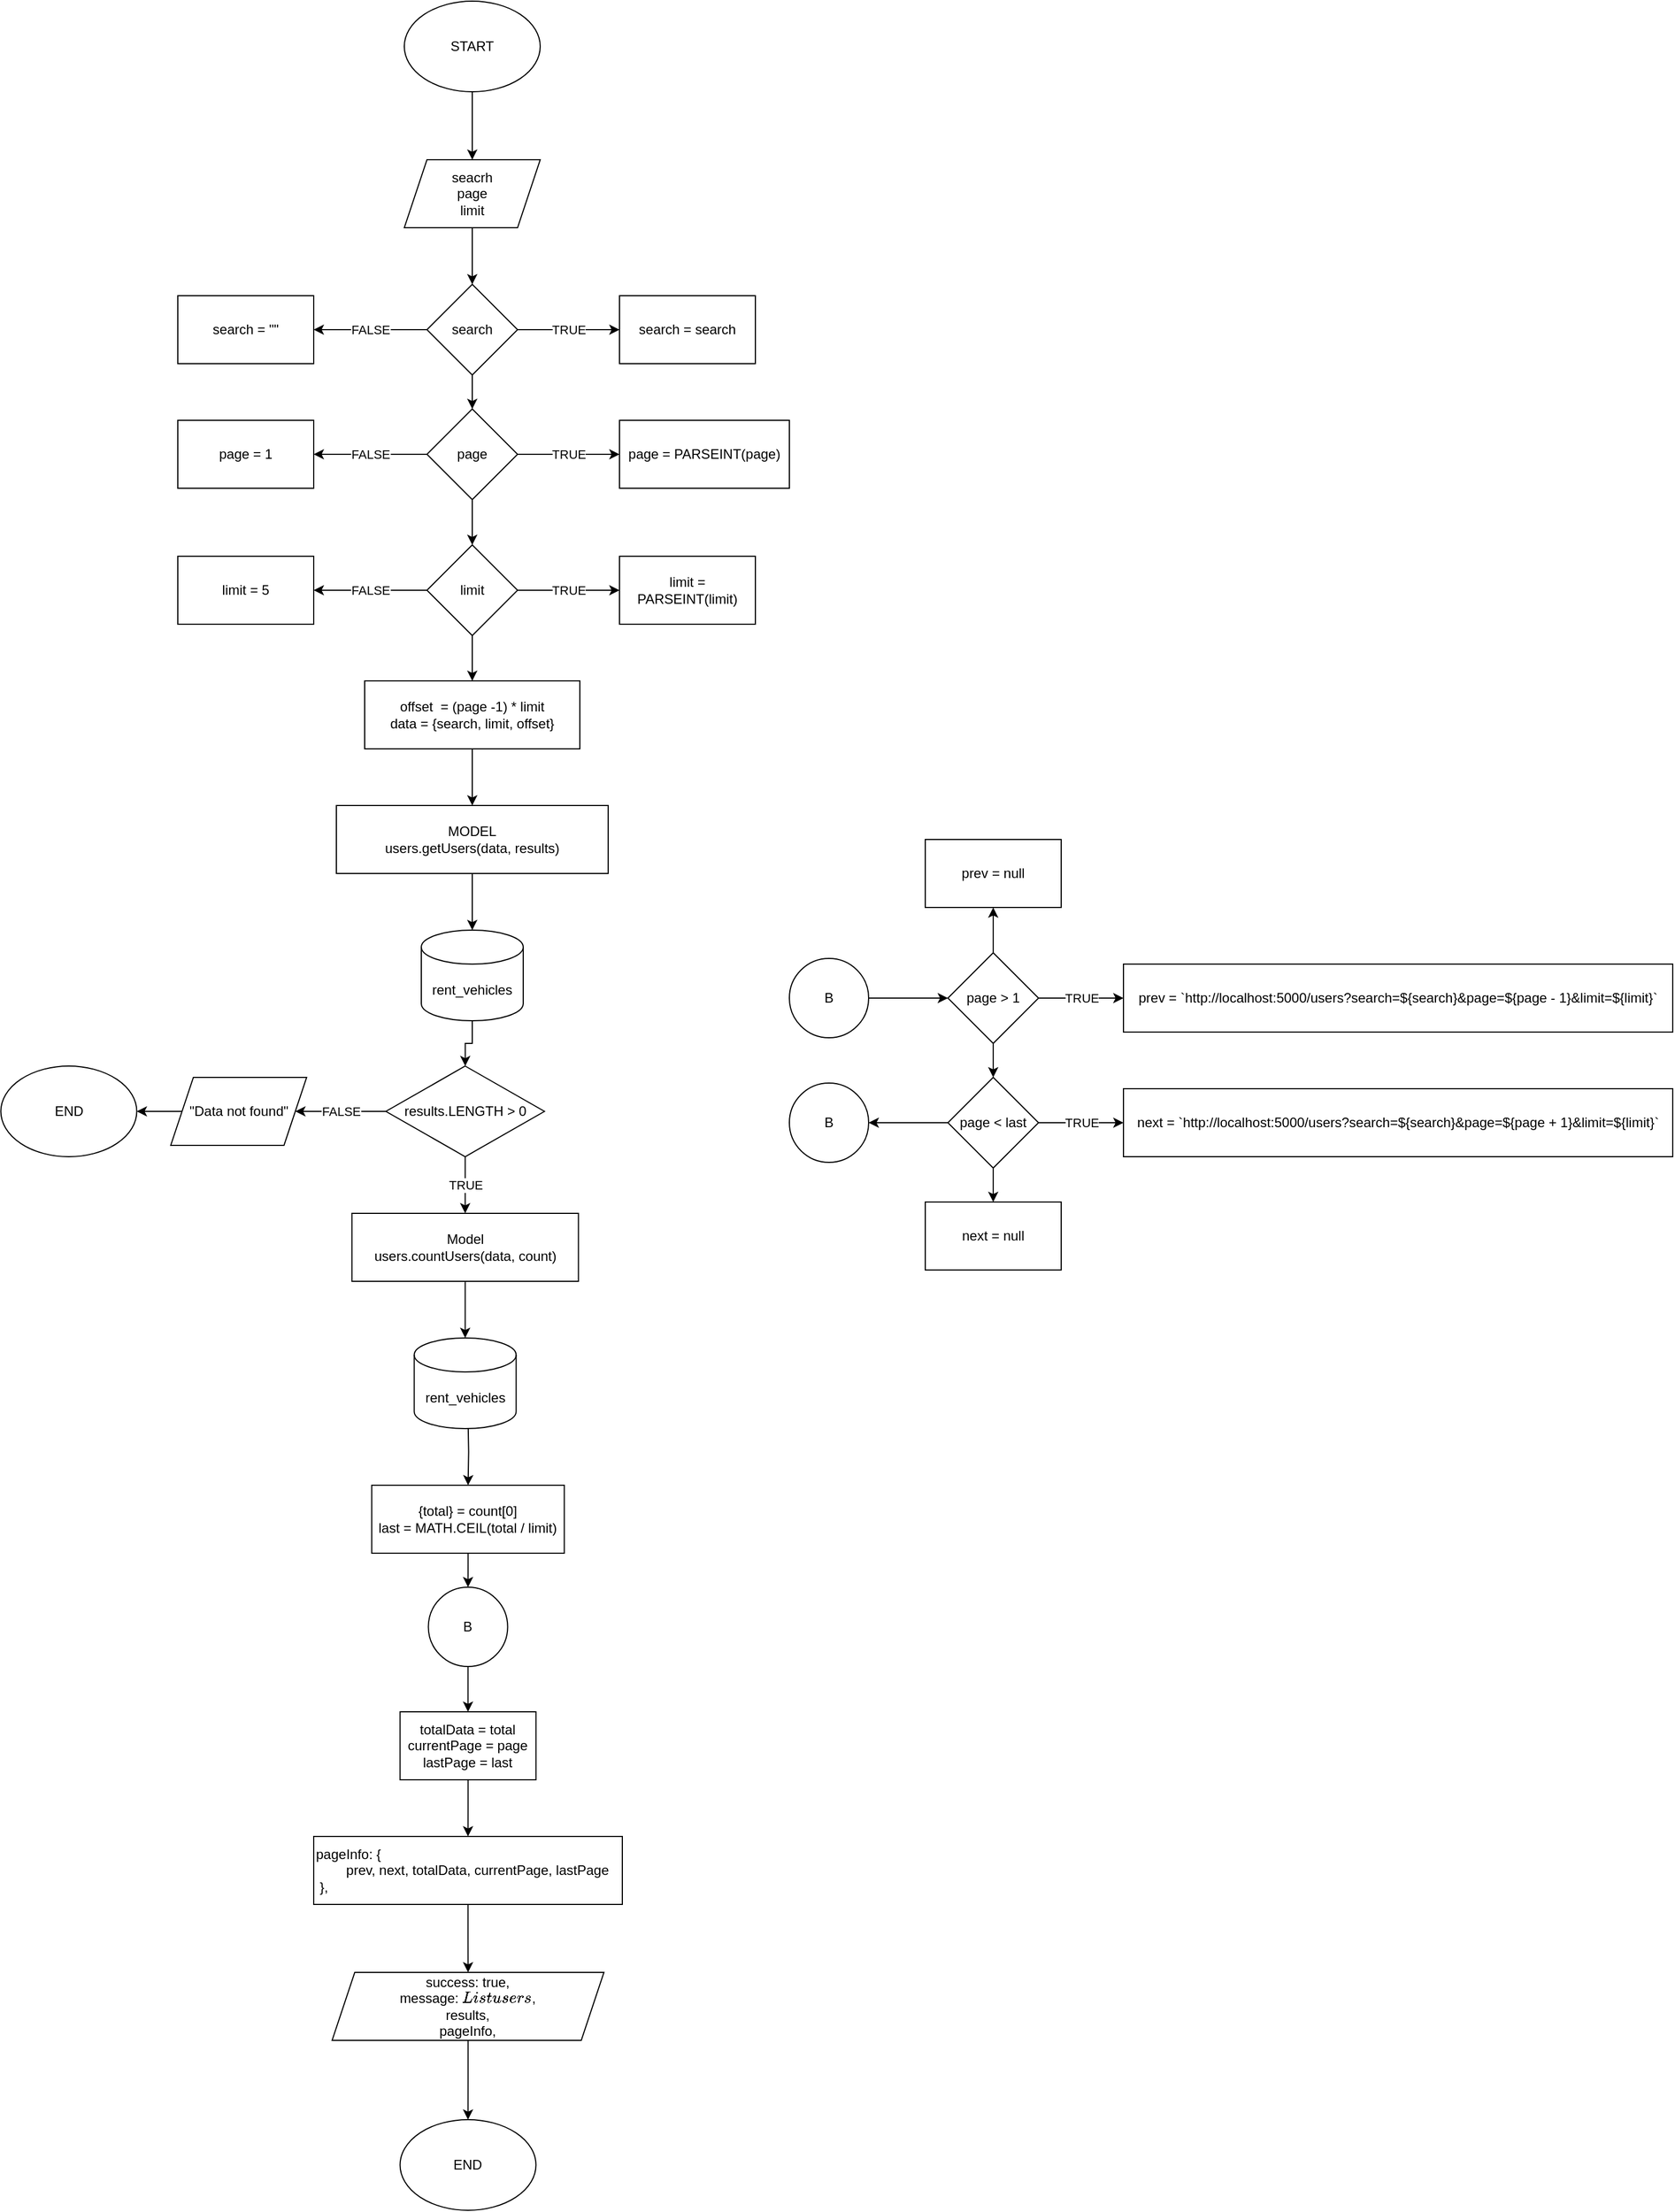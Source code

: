 <mxfile version="16.5.1" type="device" pages="4"><diagram id="afqWVB-xcVskrj_58sXz" name="list users"><mxGraphModel dx="978" dy="724" grid="1" gridSize="10" guides="1" tooltips="1" connect="1" arrows="1" fold="1" page="1" pageScale="1" pageWidth="850" pageHeight="1100" math="0" shadow="0"><root><mxCell id="0"/><mxCell id="1" parent="0"/><mxCell id="spSaJVauMF6KMAqK31Se-1" value="" style="edgeStyle=orthogonalEdgeStyle;rounded=0;orthogonalLoop=1;jettySize=auto;html=1;" parent="1" source="spSaJVauMF6KMAqK31Se-2" target="spSaJVauMF6KMAqK31Se-4" edge="1"><mxGeometry relative="1" as="geometry"/></mxCell><mxCell id="spSaJVauMF6KMAqK31Se-2" value="START" style="ellipse;whiteSpace=wrap;html=1;" parent="1" vertex="1"><mxGeometry x="485" y="80" width="120" height="80" as="geometry"/></mxCell><mxCell id="spSaJVauMF6KMAqK31Se-3" value="" style="edgeStyle=orthogonalEdgeStyle;rounded=0;orthogonalLoop=1;jettySize=auto;html=1;" parent="1" source="spSaJVauMF6KMAqK31Se-4" target="spSaJVauMF6KMAqK31Se-8" edge="1"><mxGeometry relative="1" as="geometry"/></mxCell><mxCell id="spSaJVauMF6KMAqK31Se-4" value="seacrh&lt;br&gt;page&lt;br&gt;limit" style="shape=parallelogram;perimeter=parallelogramPerimeter;whiteSpace=wrap;html=1;fixedSize=1;" parent="1" vertex="1"><mxGeometry x="485" y="220" width="120" height="60" as="geometry"/></mxCell><mxCell id="spSaJVauMF6KMAqK31Se-5" value="TRUE" style="edgeStyle=orthogonalEdgeStyle;rounded=0;orthogonalLoop=1;jettySize=auto;html=1;" parent="1" source="spSaJVauMF6KMAqK31Se-8" target="spSaJVauMF6KMAqK31Se-9" edge="1"><mxGeometry relative="1" as="geometry"/></mxCell><mxCell id="spSaJVauMF6KMAqK31Se-6" value="FALSE" style="edgeStyle=orthogonalEdgeStyle;rounded=0;orthogonalLoop=1;jettySize=auto;html=1;" parent="1" source="spSaJVauMF6KMAqK31Se-8" target="spSaJVauMF6KMAqK31Se-10" edge="1"><mxGeometry relative="1" as="geometry"/></mxCell><mxCell id="spSaJVauMF6KMAqK31Se-7" value="" style="edgeStyle=orthogonalEdgeStyle;rounded=0;orthogonalLoop=1;jettySize=auto;html=1;" parent="1" source="spSaJVauMF6KMAqK31Se-8" target="spSaJVauMF6KMAqK31Se-14" edge="1"><mxGeometry relative="1" as="geometry"/></mxCell><mxCell id="spSaJVauMF6KMAqK31Se-8" value="search" style="rhombus;whiteSpace=wrap;html=1;" parent="1" vertex="1"><mxGeometry x="505" y="330" width="80" height="80" as="geometry"/></mxCell><mxCell id="spSaJVauMF6KMAqK31Se-9" value="search = search" style="rounded=0;whiteSpace=wrap;html=1;" parent="1" vertex="1"><mxGeometry x="675" y="340" width="120" height="60" as="geometry"/></mxCell><mxCell id="spSaJVauMF6KMAqK31Se-10" value="search = &quot;&quot;" style="rounded=0;whiteSpace=wrap;html=1;" parent="1" vertex="1"><mxGeometry x="285" y="340" width="120" height="60" as="geometry"/></mxCell><mxCell id="spSaJVauMF6KMAqK31Se-11" value="TRUE" style="edgeStyle=orthogonalEdgeStyle;rounded=0;orthogonalLoop=1;jettySize=auto;html=1;" parent="1" source="spSaJVauMF6KMAqK31Se-14" target="spSaJVauMF6KMAqK31Se-15" edge="1"><mxGeometry relative="1" as="geometry"/></mxCell><mxCell id="spSaJVauMF6KMAqK31Se-12" value="FALSE" style="edgeStyle=orthogonalEdgeStyle;rounded=0;orthogonalLoop=1;jettySize=auto;html=1;" parent="1" source="spSaJVauMF6KMAqK31Se-14" target="spSaJVauMF6KMAqK31Se-16" edge="1"><mxGeometry relative="1" as="geometry"/></mxCell><mxCell id="spSaJVauMF6KMAqK31Se-13" value="" style="edgeStyle=orthogonalEdgeStyle;rounded=0;orthogonalLoop=1;jettySize=auto;html=1;" parent="1" source="spSaJVauMF6KMAqK31Se-14" target="spSaJVauMF6KMAqK31Se-20" edge="1"><mxGeometry relative="1" as="geometry"/></mxCell><mxCell id="spSaJVauMF6KMAqK31Se-14" value="page" style="rhombus;whiteSpace=wrap;html=1;" parent="1" vertex="1"><mxGeometry x="505" y="440" width="80" height="80" as="geometry"/></mxCell><mxCell id="spSaJVauMF6KMAqK31Se-15" value="page = PARSEINT(page)" style="rounded=0;whiteSpace=wrap;html=1;" parent="1" vertex="1"><mxGeometry x="675" y="450" width="150" height="60" as="geometry"/></mxCell><mxCell id="spSaJVauMF6KMAqK31Se-16" value="page = 1" style="rounded=0;whiteSpace=wrap;html=1;" parent="1" vertex="1"><mxGeometry x="285" y="450" width="120" height="60" as="geometry"/></mxCell><mxCell id="spSaJVauMF6KMAqK31Se-17" value="TRUE" style="edgeStyle=orthogonalEdgeStyle;rounded=0;orthogonalLoop=1;jettySize=auto;html=1;" parent="1" source="spSaJVauMF6KMAqK31Se-20" target="spSaJVauMF6KMAqK31Se-21" edge="1"><mxGeometry relative="1" as="geometry"/></mxCell><mxCell id="spSaJVauMF6KMAqK31Se-18" value="FALSE" style="edgeStyle=orthogonalEdgeStyle;rounded=0;orthogonalLoop=1;jettySize=auto;html=1;" parent="1" source="spSaJVauMF6KMAqK31Se-20" target="spSaJVauMF6KMAqK31Se-22" edge="1"><mxGeometry relative="1" as="geometry"/></mxCell><mxCell id="spSaJVauMF6KMAqK31Se-19" value="" style="edgeStyle=orthogonalEdgeStyle;rounded=0;orthogonalLoop=1;jettySize=auto;html=1;" parent="1" source="spSaJVauMF6KMAqK31Se-20" target="spSaJVauMF6KMAqK31Se-24" edge="1"><mxGeometry relative="1" as="geometry"/></mxCell><mxCell id="spSaJVauMF6KMAqK31Se-20" value="limit" style="rhombus;whiteSpace=wrap;html=1;" parent="1" vertex="1"><mxGeometry x="505" y="560" width="80" height="80" as="geometry"/></mxCell><mxCell id="spSaJVauMF6KMAqK31Se-21" value="limit = PARSEINT(limit)" style="rounded=0;whiteSpace=wrap;html=1;" parent="1" vertex="1"><mxGeometry x="675" y="570" width="120" height="60" as="geometry"/></mxCell><mxCell id="spSaJVauMF6KMAqK31Se-22" value="limit = 5" style="rounded=0;whiteSpace=wrap;html=1;" parent="1" vertex="1"><mxGeometry x="285" y="570" width="120" height="60" as="geometry"/></mxCell><mxCell id="spSaJVauMF6KMAqK31Se-23" value="" style="edgeStyle=orthogonalEdgeStyle;rounded=0;orthogonalLoop=1;jettySize=auto;html=1;" parent="1" source="spSaJVauMF6KMAqK31Se-24" target="spSaJVauMF6KMAqK31Se-27" edge="1"><mxGeometry relative="1" as="geometry"/></mxCell><mxCell id="spSaJVauMF6KMAqK31Se-24" value="offset&amp;nbsp; = (page -1) * limit&lt;br&gt;data = {search, limit, offset}" style="rounded=0;whiteSpace=wrap;html=1;" parent="1" vertex="1"><mxGeometry x="450" y="680" width="190" height="60" as="geometry"/></mxCell><mxCell id="spSaJVauMF6KMAqK31Se-25" value="" style="edgeStyle=orthogonalEdgeStyle;rounded=0;orthogonalLoop=1;jettySize=auto;html=1;fontSize=12;" parent="1" source="spSaJVauMF6KMAqK31Se-27" target="spSaJVauMF6KMAqK31Se-28" edge="1"><mxGeometry relative="1" as="geometry"/></mxCell><mxCell id="spSaJVauMF6KMAqK31Se-27" value="MODEL&lt;br&gt;users.getUsers(data, results)" style="rounded=0;whiteSpace=wrap;html=1;" parent="1" vertex="1"><mxGeometry x="425" y="790" width="240" height="60" as="geometry"/></mxCell><mxCell id="K6ASJ8CohWkSb9qVSskD-1" value="" style="edgeStyle=orthogonalEdgeStyle;rounded=0;orthogonalLoop=1;jettySize=auto;html=1;" edge="1" parent="1" source="spSaJVauMF6KMAqK31Se-28" target="spSaJVauMF6KMAqK31Se-31"><mxGeometry relative="1" as="geometry"/></mxCell><mxCell id="spSaJVauMF6KMAqK31Se-28" value="rent_vehicles" style="shape=cylinder3;whiteSpace=wrap;html=1;boundedLbl=1;backgroundOutline=1;size=15;" parent="1" vertex="1"><mxGeometry x="500" y="900" width="90" height="80" as="geometry"/></mxCell><mxCell id="spSaJVauMF6KMAqK31Se-29" value="FALSE" style="edgeStyle=orthogonalEdgeStyle;rounded=0;orthogonalLoop=1;jettySize=auto;html=1;" parent="1" source="spSaJVauMF6KMAqK31Se-31" target="spSaJVauMF6KMAqK31Se-33" edge="1"><mxGeometry relative="1" as="geometry"/></mxCell><mxCell id="spSaJVauMF6KMAqK31Se-30" value="TRUE" style="edgeStyle=orthogonalEdgeStyle;rounded=0;orthogonalLoop=1;jettySize=auto;html=1;" parent="1" source="spSaJVauMF6KMAqK31Se-31" target="spSaJVauMF6KMAqK31Se-36" edge="1"><mxGeometry relative="1" as="geometry"/></mxCell><mxCell id="spSaJVauMF6KMAqK31Se-31" value="results.LENGTH &amp;gt; 0" style="rhombus;whiteSpace=wrap;html=1;" parent="1" vertex="1"><mxGeometry x="468.75" y="1020" width="140" height="80" as="geometry"/></mxCell><mxCell id="spSaJVauMF6KMAqK31Se-32" value="" style="edgeStyle=orthogonalEdgeStyle;rounded=0;orthogonalLoop=1;jettySize=auto;html=1;" parent="1" source="spSaJVauMF6KMAqK31Se-33" target="spSaJVauMF6KMAqK31Se-58" edge="1"><mxGeometry relative="1" as="geometry"/></mxCell><mxCell id="spSaJVauMF6KMAqK31Se-33" value="&quot;Data not found&quot;" style="shape=parallelogram;perimeter=parallelogramPerimeter;whiteSpace=wrap;html=1;fixedSize=1;" parent="1" vertex="1"><mxGeometry x="278.75" y="1030" width="120" height="60" as="geometry"/></mxCell><mxCell id="spSaJVauMF6KMAqK31Se-34" value="" style="edgeStyle=orthogonalEdgeStyle;rounded=0;orthogonalLoop=1;jettySize=auto;html=1;fontSize=12;" parent="1" source="spSaJVauMF6KMAqK31Se-36" target="spSaJVauMF6KMAqK31Se-63" edge="1"><mxGeometry relative="1" as="geometry"/></mxCell><mxCell id="spSaJVauMF6KMAqK31Se-35" value="" style="edgeStyle=orthogonalEdgeStyle;rounded=0;orthogonalLoop=1;jettySize=auto;html=1;fontSize=12;" parent="1" target="spSaJVauMF6KMAqK31Se-38" edge="1"><mxGeometry relative="1" as="geometry"><mxPoint x="541.25" y="1330" as="sourcePoint"/></mxGeometry></mxCell><mxCell id="spSaJVauMF6KMAqK31Se-36" value="Model&lt;br&gt;users.countUsers(data, count)" style="rounded=0;whiteSpace=wrap;html=1;" parent="1" vertex="1"><mxGeometry x="438.75" y="1150" width="200" height="60" as="geometry"/></mxCell><mxCell id="spSaJVauMF6KMAqK31Se-37" value="" style="edgeStyle=orthogonalEdgeStyle;rounded=0;orthogonalLoop=1;jettySize=auto;html=1;" parent="1" source="spSaJVauMF6KMAqK31Se-38" target="spSaJVauMF6KMAqK31Se-61" edge="1"><mxGeometry relative="1" as="geometry"/></mxCell><mxCell id="spSaJVauMF6KMAqK31Se-38" value="{total} = count[0]&lt;br&gt;last = MATH.CEIL(total / limit)" style="rounded=0;whiteSpace=wrap;html=1;" parent="1" vertex="1"><mxGeometry x="456.25" y="1390" width="170" height="60" as="geometry"/></mxCell><mxCell id="spSaJVauMF6KMAqK31Se-39" value="" style="edgeStyle=orthogonalEdgeStyle;rounded=0;orthogonalLoop=1;jettySize=auto;html=1;" parent="1" source="spSaJVauMF6KMAqK31Se-40" target="spSaJVauMF6KMAqK31Se-42" edge="1"><mxGeometry relative="1" as="geometry"/></mxCell><mxCell id="spSaJVauMF6KMAqK31Se-40" value="&lt;div&gt;pageInfo:&amp;nbsp;&lt;span&gt;{&lt;/span&gt;&lt;/div&gt;&lt;div&gt;&lt;span&gt;&lt;span style=&quot;white-space: pre&quot;&gt;&#9;&lt;/span&gt;prev,&lt;/span&gt;&lt;span&gt;&amp;nbsp;next,&lt;/span&gt;&lt;span&gt;&amp;nbsp;totalData,&lt;/span&gt;&lt;span&gt;&amp;nbsp;currentPage,&lt;/span&gt;&lt;span&gt;&amp;nbsp;lastPage&lt;/span&gt;&lt;/div&gt;&lt;div&gt;&amp;nbsp;},&lt;/div&gt;" style="rounded=0;whiteSpace=wrap;html=1;align=left;" parent="1" vertex="1"><mxGeometry x="405" y="1700" width="272.5" height="60" as="geometry"/></mxCell><mxCell id="spSaJVauMF6KMAqK31Se-41" value="" style="edgeStyle=orthogonalEdgeStyle;rounded=0;orthogonalLoop=1;jettySize=auto;html=1;" parent="1" source="spSaJVauMF6KMAqK31Se-42" edge="1"><mxGeometry relative="1" as="geometry"><mxPoint x="541.25" y="1950.0" as="targetPoint"/></mxGeometry></mxCell><mxCell id="spSaJVauMF6KMAqK31Se-42" value="&lt;div&gt;success: true,&lt;/div&gt;&lt;div&gt;message: `List users`,&lt;/div&gt;&lt;div&gt;&lt;span&gt;results,&lt;/span&gt;&lt;/div&gt;&lt;div&gt;&lt;span&gt;pageInfo,&lt;/span&gt;&lt;/div&gt;" style="shape=parallelogram;perimeter=parallelogramPerimeter;whiteSpace=wrap;html=1;fixedSize=1;align=center;" parent="1" vertex="1"><mxGeometry x="421.25" y="1820" width="240" height="60" as="geometry"/></mxCell><mxCell id="spSaJVauMF6KMAqK31Se-43" value="" style="edgeStyle=orthogonalEdgeStyle;rounded=0;orthogonalLoop=1;jettySize=auto;html=1;" parent="1" source="spSaJVauMF6KMAqK31Se-44" target="spSaJVauMF6KMAqK31Se-48" edge="1"><mxGeometry relative="1" as="geometry"/></mxCell><mxCell id="spSaJVauMF6KMAqK31Se-44" value="B" style="ellipse;whiteSpace=wrap;html=1;aspect=fixed;" parent="1" vertex="1"><mxGeometry x="825" y="925" width="70" height="70" as="geometry"/></mxCell><mxCell id="spSaJVauMF6KMAqK31Se-45" value="TRUE" style="edgeStyle=orthogonalEdgeStyle;rounded=0;orthogonalLoop=1;jettySize=auto;html=1;" parent="1" source="spSaJVauMF6KMAqK31Se-48" target="spSaJVauMF6KMAqK31Se-49" edge="1"><mxGeometry relative="1" as="geometry"/></mxCell><mxCell id="spSaJVauMF6KMAqK31Se-46" value="" style="edgeStyle=orthogonalEdgeStyle;rounded=0;orthogonalLoop=1;jettySize=auto;html=1;" parent="1" source="spSaJVauMF6KMAqK31Se-48" target="spSaJVauMF6KMAqK31Se-51" edge="1"><mxGeometry relative="1" as="geometry"/></mxCell><mxCell id="spSaJVauMF6KMAqK31Se-47" value="" style="edgeStyle=orthogonalEdgeStyle;rounded=0;orthogonalLoop=1;jettySize=auto;html=1;" parent="1" source="spSaJVauMF6KMAqK31Se-48" target="spSaJVauMF6KMAqK31Se-54" edge="1"><mxGeometry relative="1" as="geometry"/></mxCell><mxCell id="spSaJVauMF6KMAqK31Se-48" value="page &amp;gt; 1" style="rhombus;whiteSpace=wrap;html=1;" parent="1" vertex="1"><mxGeometry x="965" y="920" width="80" height="80" as="geometry"/></mxCell><mxCell id="spSaJVauMF6KMAqK31Se-49" value="&lt;span&gt;prev = `http://localhost:5000/users?&lt;/span&gt;&lt;span&gt;search=${search}&amp;amp;page=${page - 1}&amp;amp;limit=${limit}`&lt;/span&gt;" style="rounded=0;whiteSpace=wrap;html=1;align=center;" parent="1" vertex="1"><mxGeometry x="1120" y="930" width="485" height="60" as="geometry"/></mxCell><mxCell id="spSaJVauMF6KMAqK31Se-50" value="&lt;span style=&quot;text-align: left&quot;&gt;next = `http://localhost:5000/users?&lt;/span&gt;&lt;span style=&quot;text-align: left&quot;&gt;search=${search}&amp;amp;page=${page + 1}&amp;amp;limit=${limit}`&lt;/span&gt;" style="rounded=0;whiteSpace=wrap;html=1;" parent="1" vertex="1"><mxGeometry x="1120" y="1040" width="485" height="60" as="geometry"/></mxCell><mxCell id="spSaJVauMF6KMAqK31Se-51" value="prev = null" style="rounded=0;whiteSpace=wrap;html=1;" parent="1" vertex="1"><mxGeometry x="945" y="820" width="120" height="60" as="geometry"/></mxCell><mxCell id="spSaJVauMF6KMAqK31Se-52" value="TRUE" style="edgeStyle=orthogonalEdgeStyle;rounded=0;orthogonalLoop=1;jettySize=auto;html=1;" parent="1" source="spSaJVauMF6KMAqK31Se-54" target="spSaJVauMF6KMAqK31Se-50" edge="1"><mxGeometry relative="1" as="geometry"/></mxCell><mxCell id="spSaJVauMF6KMAqK31Se-53" value="" style="edgeStyle=orthogonalEdgeStyle;rounded=0;orthogonalLoop=1;jettySize=auto;html=1;" parent="1" source="spSaJVauMF6KMAqK31Se-54" target="spSaJVauMF6KMAqK31Se-55" edge="1"><mxGeometry relative="1" as="geometry"/></mxCell><mxCell id="spSaJVauMF6KMAqK31Se-65" value="" style="edgeStyle=orthogonalEdgeStyle;rounded=0;orthogonalLoop=1;jettySize=auto;html=1;" parent="1" source="spSaJVauMF6KMAqK31Se-54" target="spSaJVauMF6KMAqK31Se-64" edge="1"><mxGeometry relative="1" as="geometry"/></mxCell><mxCell id="spSaJVauMF6KMAqK31Se-54" value="page &amp;lt; last" style="rhombus;whiteSpace=wrap;html=1;" parent="1" vertex="1"><mxGeometry x="965" y="1030" width="80" height="80" as="geometry"/></mxCell><mxCell id="spSaJVauMF6KMAqK31Se-55" value="next = null" style="rounded=0;whiteSpace=wrap;html=1;" parent="1" vertex="1"><mxGeometry x="945" y="1140" width="120" height="60" as="geometry"/></mxCell><mxCell id="spSaJVauMF6KMAqK31Se-56" value="" style="edgeStyle=orthogonalEdgeStyle;rounded=0;orthogonalLoop=1;jettySize=auto;html=1;" parent="1" source="spSaJVauMF6KMAqK31Se-57" target="spSaJVauMF6KMAqK31Se-40" edge="1"><mxGeometry relative="1" as="geometry"/></mxCell><mxCell id="spSaJVauMF6KMAqK31Se-57" value="totalData = total&lt;br&gt;currentPage = page&lt;br&gt;lastPage = last" style="rounded=0;whiteSpace=wrap;html=1;" parent="1" vertex="1"><mxGeometry x="481.25" y="1590" width="120" height="60" as="geometry"/></mxCell><mxCell id="spSaJVauMF6KMAqK31Se-58" value="END" style="ellipse;whiteSpace=wrap;html=1;" parent="1" vertex="1"><mxGeometry x="128.75" y="1020" width="120" height="80" as="geometry"/></mxCell><mxCell id="spSaJVauMF6KMAqK31Se-59" value="END" style="ellipse;whiteSpace=wrap;html=1;" parent="1" vertex="1"><mxGeometry x="481.25" y="1950" width="120" height="80" as="geometry"/></mxCell><mxCell id="spSaJVauMF6KMAqK31Se-60" value="" style="edgeStyle=orthogonalEdgeStyle;rounded=0;orthogonalLoop=1;jettySize=auto;html=1;" parent="1" source="spSaJVauMF6KMAqK31Se-61" target="spSaJVauMF6KMAqK31Se-57" edge="1"><mxGeometry relative="1" as="geometry"/></mxCell><mxCell id="spSaJVauMF6KMAqK31Se-61" value="B" style="ellipse;whiteSpace=wrap;html=1;aspect=fixed;" parent="1" vertex="1"><mxGeometry x="506.25" y="1480" width="70" height="70" as="geometry"/></mxCell><mxCell id="spSaJVauMF6KMAqK31Se-63" value="rent_vehicles" style="shape=cylinder3;whiteSpace=wrap;html=1;boundedLbl=1;backgroundOutline=1;size=15;" parent="1" vertex="1"><mxGeometry x="493.75" y="1260" width="90" height="80" as="geometry"/></mxCell><mxCell id="spSaJVauMF6KMAqK31Se-64" value="B" style="ellipse;whiteSpace=wrap;html=1;aspect=fixed;" parent="1" vertex="1"><mxGeometry x="825" y="1035" width="70" height="70" as="geometry"/></mxCell></root></mxGraphModel></diagram><diagram id="pNKb1E-TvmM4COWHS-AG" name="add user"><mxGraphModel dx="1117" dy="827" grid="1" gridSize="10" guides="1" tooltips="1" connect="1" arrows="1" fold="1" page="1" pageScale="1" pageWidth="850" pageHeight="1100" math="0" shadow="0"><root><mxCell id="DnsAClwii4LwlOjegS3q-0"/><mxCell id="DnsAClwii4LwlOjegS3q-1" parent="DnsAClwii4LwlOjegS3q-0"/><mxCell id="DnsAClwii4LwlOjegS3q-4" value="" style="edgeStyle=orthogonalEdgeStyle;rounded=0;orthogonalLoop=1;jettySize=auto;html=1;" parent="DnsAClwii4LwlOjegS3q-1" source="DnsAClwii4LwlOjegS3q-2" target="DnsAClwii4LwlOjegS3q-3" edge="1"><mxGeometry relative="1" as="geometry"/></mxCell><mxCell id="DnsAClwii4LwlOjegS3q-2" value="START" style="ellipse;whiteSpace=wrap;html=1;" parent="DnsAClwii4LwlOjegS3q-1" vertex="1"><mxGeometry x="520" y="70" width="120" height="80" as="geometry"/></mxCell><mxCell id="DnsAClwii4LwlOjegS3q-7" value="" style="edgeStyle=orthogonalEdgeStyle;rounded=0;orthogonalLoop=1;jettySize=auto;html=1;" parent="DnsAClwii4LwlOjegS3q-1" source="DnsAClwii4LwlOjegS3q-3" target="DnsAClwii4LwlOjegS3q-5" edge="1"><mxGeometry relative="1" as="geometry"/></mxCell><mxCell id="DnsAClwii4LwlOjegS3q-3" value="name&lt;br&gt;display_name&lt;br&gt;gender" style="shape=parallelogram;perimeter=parallelogramPerimeter;whiteSpace=wrap;html=1;fixedSize=1;" parent="DnsAClwii4LwlOjegS3q-1" vertex="1"><mxGeometry x="520" y="200" width="120" height="60" as="geometry"/></mxCell><mxCell id="DnsAClwii4LwlOjegS3q-8" value="" style="edgeStyle=orthogonalEdgeStyle;rounded=0;orthogonalLoop=1;jettySize=auto;html=1;" parent="DnsAClwii4LwlOjegS3q-1" source="DnsAClwii4LwlOjegS3q-5" target="DnsAClwii4LwlOjegS3q-6" edge="1"><mxGeometry relative="1" as="geometry"/></mxCell><mxCell id="DnsAClwii4LwlOjegS3q-5" value="email&lt;br&gt;phone_number&lt;br&gt;address" style="shape=parallelogram;perimeter=parallelogramPerimeter;whiteSpace=wrap;html=1;fixedSize=1;" parent="DnsAClwii4LwlOjegS3q-1" vertex="1"><mxGeometry x="520" y="300" width="120" height="60" as="geometry"/></mxCell><mxCell id="DnsAClwii4LwlOjegS3q-10" value="" style="edgeStyle=orthogonalEdgeStyle;rounded=0;orthogonalLoop=1;jettySize=auto;html=1;" parent="DnsAClwii4LwlOjegS3q-1" source="DnsAClwii4LwlOjegS3q-6" target="DnsAClwii4LwlOjegS3q-9" edge="1"><mxGeometry relative="1" as="geometry"/></mxCell><mxCell id="DnsAClwii4LwlOjegS3q-6" value="birthdate" style="shape=parallelogram;perimeter=parallelogramPerimeter;whiteSpace=wrap;html=1;fixedSize=1;" parent="DnsAClwii4LwlOjegS3q-1" vertex="1"><mxGeometry x="520" y="400" width="120" height="60" as="geometry"/></mxCell><mxCell id="DnsAClwii4LwlOjegS3q-13" value="FALSE" style="edgeStyle=orthogonalEdgeStyle;rounded=0;orthogonalLoop=1;jettySize=auto;html=1;" parent="DnsAClwii4LwlOjegS3q-1" source="DnsAClwii4LwlOjegS3q-9" target="DnsAClwii4LwlOjegS3q-11" edge="1"><mxGeometry relative="1" as="geometry"/></mxCell><mxCell id="DnsAClwii4LwlOjegS3q-18" value="TRUE" style="edgeStyle=orthogonalEdgeStyle;rounded=0;orthogonalLoop=1;jettySize=auto;html=1;" parent="DnsAClwii4LwlOjegS3q-1" source="DnsAClwii4LwlOjegS3q-9" target="DnsAClwii4LwlOjegS3q-17" edge="1"><mxGeometry relative="1" as="geometry"/></mxCell><mxCell id="DnsAClwii4LwlOjegS3q-9" value="gender.TOLOWERCASE()===&quot;male&quot; &amp;amp;&amp;amp; gender.TOLOWERCASE()===&quot;female&quot;" style="rhombus;whiteSpace=wrap;html=1;" parent="DnsAClwii4LwlOjegS3q-1" vertex="1"><mxGeometry x="450" y="510" width="260" height="120" as="geometry"/></mxCell><mxCell id="DnsAClwii4LwlOjegS3q-15" value="" style="edgeStyle=orthogonalEdgeStyle;rounded=0;orthogonalLoop=1;jettySize=auto;html=1;" parent="DnsAClwii4LwlOjegS3q-1" source="DnsAClwii4LwlOjegS3q-11" target="DnsAClwii4LwlOjegS3q-14" edge="1"><mxGeometry relative="1" as="geometry"/></mxCell><mxCell id="DnsAClwii4LwlOjegS3q-11" value="success: false,&lt;br&gt;message: &quot;Gender unkown&quot;" style="shape=parallelogram;perimeter=parallelogramPerimeter;whiteSpace=wrap;html=1;fixedSize=1;" parent="DnsAClwii4LwlOjegS3q-1" vertex="1"><mxGeometry x="250" y="540" width="120" height="60" as="geometry"/></mxCell><mxCell id="DnsAClwii4LwlOjegS3q-14" value="END" style="ellipse;whiteSpace=wrap;html=1;" parent="DnsAClwii4LwlOjegS3q-1" vertex="1"><mxGeometry x="40" y="530" width="120" height="80" as="geometry"/></mxCell><mxCell id="DnsAClwii4LwlOjegS3q-24" value="" style="edgeStyle=orthogonalEdgeStyle;rounded=0;orthogonalLoop=1;jettySize=auto;html=1;" parent="DnsAClwii4LwlOjegS3q-1" source="DnsAClwii4LwlOjegS3q-16" target="DnsAClwii4LwlOjegS3q-23" edge="1"><mxGeometry relative="1" as="geometry"/></mxCell><mxCell id="DnsAClwii4LwlOjegS3q-16" value="notNumber = /\D/g" style="rounded=0;whiteSpace=wrap;html=1;" parent="DnsAClwii4LwlOjegS3q-1" vertex="1"><mxGeometry x="520" y="890" width="120" height="60" as="geometry"/></mxCell><mxCell id="DnsAClwii4LwlOjegS3q-19" value="TRUE" style="edgeStyle=orthogonalEdgeStyle;rounded=0;orthogonalLoop=1;jettySize=auto;html=1;" parent="DnsAClwii4LwlOjegS3q-1" source="DnsAClwii4LwlOjegS3q-17" target="DnsAClwii4LwlOjegS3q-16" edge="1"><mxGeometry relative="1" as="geometry"/></mxCell><mxCell id="DnsAClwii4LwlOjegS3q-21" value="FALSE" style="edgeStyle=orthogonalEdgeStyle;rounded=0;orthogonalLoop=1;jettySize=auto;html=1;" parent="DnsAClwii4LwlOjegS3q-1" source="DnsAClwii4LwlOjegS3q-17" target="DnsAClwii4LwlOjegS3q-20" edge="1"><mxGeometry relative="1" as="geometry"/></mxCell><mxCell id="DnsAClwii4LwlOjegS3q-17" value="name &amp;&amp; display_name &amp;&amp; email &amp;&amp; phone_number &amp;&amp; address &amp;&amp; birthdate" style="rhombus;whiteSpace=wrap;html=1;" parent="DnsAClwii4LwlOjegS3q-1" vertex="1"><mxGeometry x="465" y="700" width="230" height="130" as="geometry"/></mxCell><mxCell id="DnsAClwii4LwlOjegS3q-22" style="edgeStyle=orthogonalEdgeStyle;rounded=0;orthogonalLoop=1;jettySize=auto;html=1;entryX=0.5;entryY=1;entryDx=0;entryDy=0;" parent="DnsAClwii4LwlOjegS3q-1" source="DnsAClwii4LwlOjegS3q-20" target="DnsAClwii4LwlOjegS3q-14" edge="1"><mxGeometry relative="1" as="geometry"/></mxCell><mxCell id="DnsAClwii4LwlOjegS3q-20" value="success: false,&lt;br&gt;message: 'Failed to add new user, data must be filled'," style="shape=parallelogram;perimeter=parallelogramPerimeter;whiteSpace=wrap;html=1;fixedSize=1;" parent="DnsAClwii4LwlOjegS3q-1" vertex="1"><mxGeometry x="220" y="735" width="180" height="60" as="geometry"/></mxCell><mxCell id="DnsAClwii4LwlOjegS3q-26" value="FALSE" style="edgeStyle=orthogonalEdgeStyle;rounded=0;orthogonalLoop=1;jettySize=auto;html=1;" parent="DnsAClwii4LwlOjegS3q-1" source="DnsAClwii4LwlOjegS3q-23" target="DnsAClwii4LwlOjegS3q-25" edge="1"><mxGeometry relative="1" as="geometry"/></mxCell><mxCell id="DnsAClwii4LwlOjegS3q-30" value="" style="edgeStyle=orthogonalEdgeStyle;rounded=0;orthogonalLoop=1;jettySize=auto;html=1;" parent="DnsAClwii4LwlOjegS3q-1" source="DnsAClwii4LwlOjegS3q-23" target="DnsAClwii4LwlOjegS3q-29" edge="1"><mxGeometry relative="1" as="geometry"/></mxCell><mxCell id="DnsAClwii4LwlOjegS3q-23" value="!notNumber.TEST(phone_number) &amp;amp;&amp;amp; (phone_number[0] === '0' || phone_number[0] === '+'" style="rhombus;whiteSpace=wrap;html=1;" parent="DnsAClwii4LwlOjegS3q-1" vertex="1"><mxGeometry x="437.5" y="1000" width="285" height="130" as="geometry"/></mxCell><mxCell id="DnsAClwii4LwlOjegS3q-28" value="" style="edgeStyle=orthogonalEdgeStyle;rounded=0;orthogonalLoop=1;jettySize=auto;html=1;" parent="DnsAClwii4LwlOjegS3q-1" source="DnsAClwii4LwlOjegS3q-25" target="DnsAClwii4LwlOjegS3q-27" edge="1"><mxGeometry relative="1" as="geometry"/></mxCell><mxCell id="DnsAClwii4LwlOjegS3q-25" value="success: false,&lt;br&gt;message: &quot;wrong phone_number input&quot;" style="shape=parallelogram;perimeter=parallelogramPerimeter;whiteSpace=wrap;html=1;fixedSize=1;" parent="DnsAClwii4LwlOjegS3q-1" vertex="1"><mxGeometry x="210" y="1035" width="160" height="60" as="geometry"/></mxCell><mxCell id="DnsAClwii4LwlOjegS3q-27" value="END" style="ellipse;whiteSpace=wrap;html=1;" parent="DnsAClwii4LwlOjegS3q-1" vertex="1"><mxGeometry x="30" y="1025" width="120" height="80" as="geometry"/></mxCell><mxCell id="DnsAClwii4LwlOjegS3q-33" value="" style="edgeStyle=orthogonalEdgeStyle;rounded=0;orthogonalLoop=1;jettySize=auto;html=1;" parent="DnsAClwii4LwlOjegS3q-1" source="DnsAClwii4LwlOjegS3q-29" target="DnsAClwii4LwlOjegS3q-32" edge="1"><mxGeometry relative="1" as="geometry"/></mxCell><mxCell id="DnsAClwii4LwlOjegS3q-29" value="polaEmail = /@/g" style="rounded=0;whiteSpace=wrap;html=1;" parent="DnsAClwii4LwlOjegS3q-1" vertex="1"><mxGeometry x="520" y="1190" width="120" height="60" as="geometry"/></mxCell><mxCell id="DnsAClwii4LwlOjegS3q-35" value="FALSE" style="edgeStyle=orthogonalEdgeStyle;rounded=0;orthogonalLoop=1;jettySize=auto;html=1;" parent="DnsAClwii4LwlOjegS3q-1" source="DnsAClwii4LwlOjegS3q-32" target="DnsAClwii4LwlOjegS3q-34" edge="1"><mxGeometry relative="1" as="geometry"/></mxCell><mxCell id="e6O53VwkFM8JSj7CAU5A-2" value="TRUE" style="edgeStyle=orthogonalEdgeStyle;rounded=0;orthogonalLoop=1;jettySize=auto;html=1;" parent="DnsAClwii4LwlOjegS3q-1" source="DnsAClwii4LwlOjegS3q-32" target="e6O53VwkFM8JSj7CAU5A-1" edge="1"><mxGeometry relative="1" as="geometry"/></mxCell><mxCell id="DnsAClwii4LwlOjegS3q-32" value="polaEmail.TEST(email)" style="rhombus;whiteSpace=wrap;html=1;" parent="DnsAClwii4LwlOjegS3q-1" vertex="1"><mxGeometry x="510" y="1290" width="140" height="110" as="geometry"/></mxCell><mxCell id="DnsAClwii4LwlOjegS3q-37" value="" style="edgeStyle=orthogonalEdgeStyle;rounded=0;orthogonalLoop=1;jettySize=auto;html=1;" parent="DnsAClwii4LwlOjegS3q-1" source="DnsAClwii4LwlOjegS3q-34" target="DnsAClwii4LwlOjegS3q-36" edge="1"><mxGeometry relative="1" as="geometry"/></mxCell><mxCell id="DnsAClwii4LwlOjegS3q-34" value="success: false,&lt;br&gt;message: &quot;Wrong email input&quot;" style="shape=parallelogram;perimeter=parallelogramPerimeter;whiteSpace=wrap;html=1;fixedSize=1;" parent="DnsAClwii4LwlOjegS3q-1" vertex="1"><mxGeometry x="300" y="1315" width="120" height="60" as="geometry"/></mxCell><mxCell id="DnsAClwii4LwlOjegS3q-36" value="END" style="ellipse;whiteSpace=wrap;html=1;" parent="DnsAClwii4LwlOjegS3q-1" vertex="1"><mxGeometry x="110" y="1305" width="120" height="80" as="geometry"/></mxCell><mxCell id="DnsAClwii4LwlOjegS3q-41" value="" style="edgeStyle=orthogonalEdgeStyle;rounded=0;orthogonalLoop=1;jettySize=auto;html=1;" parent="DnsAClwii4LwlOjegS3q-1" source="DnsAClwii4LwlOjegS3q-38" target="DnsAClwii4LwlOjegS3q-40" edge="1"><mxGeometry relative="1" as="geometry"/></mxCell><mxCell id="DnsAClwii4LwlOjegS3q-38" value="data = {name, display_name, gender, email, phone_number, address, birthdate,}" style="rounded=0;whiteSpace=wrap;html=1;" parent="DnsAClwii4LwlOjegS3q-1" vertex="1"><mxGeometry x="495" y="1650" width="170" height="70" as="geometry"/></mxCell><mxCell id="DnsAClwii4LwlOjegS3q-43" value="" style="edgeStyle=orthogonalEdgeStyle;rounded=0;orthogonalLoop=1;jettySize=auto;html=1;" parent="DnsAClwii4LwlOjegS3q-1" source="DnsAClwii4LwlOjegS3q-40" target="DnsAClwii4LwlOjegS3q-42" edge="1"><mxGeometry relative="1" as="geometry"/></mxCell><mxCell id="DnsAClwii4LwlOjegS3q-40" value="MODEL&lt;br&gt;users.checkUser(data, checkResult)" style="rounded=0;whiteSpace=wrap;html=1;" parent="DnsAClwii4LwlOjegS3q-1" vertex="1"><mxGeometry x="520" y="1770" width="120" height="60" as="geometry"/></mxCell><mxCell id="DnsAClwii4LwlOjegS3q-47" value="FALSE" style="edgeStyle=orthogonalEdgeStyle;rounded=0;orthogonalLoop=1;jettySize=auto;html=1;" parent="DnsAClwii4LwlOjegS3q-1" source="DnsAClwii4LwlOjegS3q-44" target="DnsAClwii4LwlOjegS3q-46" edge="1"><mxGeometry relative="1" as="geometry"/></mxCell><mxCell id="DnsAClwii4LwlOjegS3q-53" value="TRUE" style="edgeStyle=orthogonalEdgeStyle;rounded=0;orthogonalLoop=1;jettySize=auto;html=1;" parent="DnsAClwii4LwlOjegS3q-1" source="DnsAClwii4LwlOjegS3q-44" target="DnsAClwii4LwlOjegS3q-50" edge="1"><mxGeometry relative="1" as="geometry"/></mxCell><mxCell id="DnsAClwii4LwlOjegS3q-44" value="checkResult.length &amp;gt; 0" style="rhombus;whiteSpace=wrap;html=1;" parent="DnsAClwii4LwlOjegS3q-1" vertex="1"><mxGeometry x="515" y="1990" width="130" height="100" as="geometry"/></mxCell><mxCell id="DnsAClwii4LwlOjegS3q-49" value="" style="edgeStyle=orthogonalEdgeStyle;rounded=0;orthogonalLoop=1;jettySize=auto;html=1;" parent="DnsAClwii4LwlOjegS3q-1" source="DnsAClwii4LwlOjegS3q-46" target="DnsAClwii4LwlOjegS3q-48" edge="1"><mxGeometry relative="1" as="geometry"/></mxCell><mxCell id="DnsAClwii4LwlOjegS3q-46" value="success: false,&lt;br&gt;message: 'Failed to add new user. Data already exists'," style="shape=parallelogram;perimeter=parallelogramPerimeter;whiteSpace=wrap;html=1;fixedSize=1;" parent="DnsAClwii4LwlOjegS3q-1" vertex="1"><mxGeometry x="257.5" y="2005" width="180" height="70" as="geometry"/></mxCell><mxCell id="DnsAClwii4LwlOjegS3q-48" value="END" style="ellipse;whiteSpace=wrap;html=1;" parent="DnsAClwii4LwlOjegS3q-1" vertex="1"><mxGeometry x="90" y="2000" width="120" height="80" as="geometry"/></mxCell><mxCell id="DnsAClwii4LwlOjegS3q-52" value="" style="edgeStyle=orthogonalEdgeStyle;rounded=0;orthogonalLoop=1;jettySize=auto;html=1;" parent="DnsAClwii4LwlOjegS3q-1" source="DnsAClwii4LwlOjegS3q-50" target="DnsAClwii4LwlOjegS3q-51" edge="1"><mxGeometry relative="1" as="geometry"/></mxCell><mxCell id="DnsAClwii4LwlOjegS3q-56" value="" style="edgeStyle=orthogonalEdgeStyle;rounded=0;orthogonalLoop=1;jettySize=auto;html=1;" parent="DnsAClwii4LwlOjegS3q-1" source="DnsAClwii4LwlOjegS3q-50" target="DnsAClwii4LwlOjegS3q-54" edge="1"><mxGeometry relative="1" as="geometry"/></mxCell><mxCell id="DnsAClwii4LwlOjegS3q-50" value="MODEL&lt;br&gt;users.addUser(data)" style="rounded=0;whiteSpace=wrap;html=1;" parent="DnsAClwii4LwlOjegS3q-1" vertex="1"><mxGeometry x="520" y="2150" width="120" height="60" as="geometry"/></mxCell><mxCell id="DnsAClwii4LwlOjegS3q-51" value="rent_vehicles" style="shape=cylinder3;whiteSpace=wrap;html=1;boundedLbl=1;backgroundOutline=1;size=15;" parent="DnsAClwii4LwlOjegS3q-1" vertex="1"><mxGeometry x="327.5" y="2140" width="110" height="80" as="geometry"/></mxCell><mxCell id="DnsAClwii4LwlOjegS3q-58" value="" style="edgeStyle=orthogonalEdgeStyle;rounded=0;orthogonalLoop=1;jettySize=auto;html=1;startArrow=none;" parent="DnsAClwii4LwlOjegS3q-1" source="UgCRhEly2rmE70TA26ig-2" target="DnsAClwii4LwlOjegS3q-57" edge="1"><mxGeometry relative="1" as="geometry"/></mxCell><mxCell id="UgCRhEly2rmE70TA26ig-4" value="" style="edgeStyle=orthogonalEdgeStyle;rounded=0;orthogonalLoop=1;jettySize=auto;html=1;" edge="1" parent="DnsAClwii4LwlOjegS3q-1" source="DnsAClwii4LwlOjegS3q-54" target="UgCRhEly2rmE70TA26ig-2"><mxGeometry relative="1" as="geometry"/></mxCell><mxCell id="DnsAClwii4LwlOjegS3q-54" value="MODEL&lt;br&gt;users.newUser(results)" style="rounded=0;whiteSpace=wrap;html=1;" parent="DnsAClwii4LwlOjegS3q-1" vertex="1"><mxGeometry x="520" y="2260" width="120" height="60" as="geometry"/></mxCell><mxCell id="DnsAClwii4LwlOjegS3q-61" value="" style="edgeStyle=orthogonalEdgeStyle;rounded=0;orthogonalLoop=1;jettySize=auto;html=1;" parent="DnsAClwii4LwlOjegS3q-1" source="DnsAClwii4LwlOjegS3q-57" target="DnsAClwii4LwlOjegS3q-60" edge="1"><mxGeometry relative="1" as="geometry"/></mxCell><mxCell id="DnsAClwii4LwlOjegS3q-57" value="success: true,&lt;br&gt;message: &quot;Successfully added new user&quot;,&lt;br&gt;results: results[0]" style="shape=parallelogram;perimeter=parallelogramPerimeter;whiteSpace=wrap;html=1;fixedSize=1;" parent="DnsAClwii4LwlOjegS3q-1" vertex="1"><mxGeometry x="490" y="2550" width="180" height="60" as="geometry"/></mxCell><mxCell id="DnsAClwii4LwlOjegS3q-60" value="END" style="ellipse;whiteSpace=wrap;html=1;" parent="DnsAClwii4LwlOjegS3q-1" vertex="1"><mxGeometry x="520" y="2680" width="120" height="80" as="geometry"/></mxCell><mxCell id="e6O53VwkFM8JSj7CAU5A-3" value="TRUE" style="edgeStyle=orthogonalEdgeStyle;rounded=0;orthogonalLoop=1;jettySize=auto;html=1;" parent="DnsAClwii4LwlOjegS3q-1" source="e6O53VwkFM8JSj7CAU5A-1" target="DnsAClwii4LwlOjegS3q-38" edge="1"><mxGeometry relative="1" as="geometry"/></mxCell><mxCell id="e6O53VwkFM8JSj7CAU5A-5" value="FALSE" style="edgeStyle=orthogonalEdgeStyle;rounded=0;orthogonalLoop=1;jettySize=auto;html=1;" parent="DnsAClwii4LwlOjegS3q-1" source="e6O53VwkFM8JSj7CAU5A-1" target="e6O53VwkFM8JSj7CAU5A-4" edge="1"><mxGeometry relative="1" as="geometry"/></mxCell><mxCell id="e6O53VwkFM8JSj7CAU5A-1" value="&lt;span style=&quot;color: rgb(0 , 0 , 0) ; font-family: &amp;#34;helvetica&amp;#34; ; font-size: 12px ; font-style: normal ; font-weight: 400 ; letter-spacing: normal ; text-align: center ; text-indent: 0px ; text-transform: none ; word-spacing: 0px ; background-color: rgb(248 , 249 , 250) ; display: inline ; float: none&quot;&gt;HELPER&lt;/span&gt;&lt;br style=&quot;color: rgb(0 , 0 , 0) ; font-family: &amp;#34;helvetica&amp;#34; ; font-size: 12px ; font-style: normal ; font-weight: 400 ; letter-spacing: normal ; text-align: center ; text-indent: 0px ; text-transform: none ; word-spacing: 0px ; background-color: rgb(248 , 249 , 250)&quot;&gt;&lt;span style=&quot;color: rgb(0 , 0 , 0) ; font-family: &amp;#34;helvetica&amp;#34; ; font-size: 12px ; font-style: normal ; font-weight: 400 ; letter-spacing: normal ; text-align: center ; text-indent: 0px ; text-transform: none ; word-spacing: 0px ; background-color: rgb(248 , 249 , 250) ; display: inline ; float: none&quot;&gt;checkDate(birthDate)&lt;/span&gt;" style="rhombus;whiteSpace=wrap;html=1;" parent="DnsAClwii4LwlOjegS3q-1" vertex="1"><mxGeometry x="495" y="1470" width="170" height="100" as="geometry"/></mxCell><mxCell id="e6O53VwkFM8JSj7CAU5A-6" style="edgeStyle=orthogonalEdgeStyle;rounded=0;orthogonalLoop=1;jettySize=auto;html=1;entryX=0.5;entryY=1;entryDx=0;entryDy=0;exitX=0;exitY=0.5;exitDx=0;exitDy=0;" parent="DnsAClwii4LwlOjegS3q-1" source="e6O53VwkFM8JSj7CAU5A-4" target="DnsAClwii4LwlOjegS3q-36" edge="1"><mxGeometry relative="1" as="geometry"><Array as="points"><mxPoint x="170" y="1520"/></Array></mxGeometry></mxCell><mxCell id="e6O53VwkFM8JSj7CAU5A-4" value="success: false,&lt;br&gt;message: 'Wrong birthdate input. Format birthdate YYYY-MM-DD'," style="shape=parallelogram;perimeter=parallelogramPerimeter;whiteSpace=wrap;html=1;fixedSize=1;" parent="DnsAClwii4LwlOjegS3q-1" vertex="1"><mxGeometry x="215" y="1490" width="210" height="60" as="geometry"/></mxCell><mxCell id="UgCRhEly2rmE70TA26ig-1" value="" style="edgeStyle=orthogonalEdgeStyle;rounded=0;orthogonalLoop=1;jettySize=auto;html=1;" edge="1" parent="DnsAClwii4LwlOjegS3q-1" source="DnsAClwii4LwlOjegS3q-42" target="DnsAClwii4LwlOjegS3q-44"><mxGeometry relative="1" as="geometry"/></mxCell><mxCell id="DnsAClwii4LwlOjegS3q-42" value="rent_vehicles" style="shape=cylinder3;whiteSpace=wrap;html=1;boundedLbl=1;backgroundOutline=1;size=15;" parent="DnsAClwii4LwlOjegS3q-1" vertex="1"><mxGeometry x="525" y="1870" width="110" height="80" as="geometry"/></mxCell><mxCell id="UgCRhEly2rmE70TA26ig-0" value="" style="edgeStyle=orthogonalEdgeStyle;rounded=0;orthogonalLoop=1;jettySize=auto;html=1;endArrow=none;" edge="1" parent="DnsAClwii4LwlOjegS3q-1" source="DnsAClwii4LwlOjegS3q-40" target="DnsAClwii4LwlOjegS3q-42"><mxGeometry relative="1" as="geometry"><mxPoint x="580" y="1830" as="sourcePoint"/><mxPoint x="580" y="1990" as="targetPoint"/></mxGeometry></mxCell><mxCell id="UgCRhEly2rmE70TA26ig-2" value="rent_vehicles" style="shape=cylinder3;whiteSpace=wrap;html=1;boundedLbl=1;backgroundOutline=1;size=15;" vertex="1" parent="DnsAClwii4LwlOjegS3q-1"><mxGeometry x="525" y="2380" width="110" height="80" as="geometry"/></mxCell></root></mxGraphModel></diagram><diagram id="0FVqFFLorDGHrURUkOKU" name="edit user"><mxGraphModel dx="1893" dy="772" grid="1" gridSize="10" guides="1" tooltips="1" connect="1" arrows="1" fold="1" page="1" pageScale="1" pageWidth="850" pageHeight="1100" math="0" shadow="0"><root><mxCell id="oIfvkma5yo2i_jYq_XP3-0"/><mxCell id="oIfvkma5yo2i_jYq_XP3-1" parent="oIfvkma5yo2i_jYq_XP3-0"/><mxCell id="JCUbxJ5FFlJ9qNwxdEvE-7" value="" style="edgeStyle=orthogonalEdgeStyle;rounded=0;orthogonalLoop=1;jettySize=auto;html=1;" parent="oIfvkma5yo2i_jYq_XP3-1" source="oIfvkma5yo2i_jYq_XP3-2" target="JCUbxJ5FFlJ9qNwxdEvE-6" edge="1"><mxGeometry relative="1" as="geometry"/></mxCell><mxCell id="oIfvkma5yo2i_jYq_XP3-2" value="START" style="ellipse;whiteSpace=wrap;html=1;" parent="oIfvkma5yo2i_jYq_XP3-1" vertex="1"><mxGeometry x="445" y="60" width="120" height="80" as="geometry"/></mxCell><mxCell id="JCUbxJ5FFlJ9qNwxdEvE-0" value="" style="edgeStyle=orthogonalEdgeStyle;rounded=0;orthogonalLoop=1;jettySize=auto;html=1;" parent="oIfvkma5yo2i_jYq_XP3-1" source="JCUbxJ5FFlJ9qNwxdEvE-1" target="JCUbxJ5FFlJ9qNwxdEvE-3" edge="1"><mxGeometry relative="1" as="geometry"/></mxCell><mxCell id="JCUbxJ5FFlJ9qNwxdEvE-1" value="name&lt;br&gt;display_name&lt;br&gt;gender" style="shape=parallelogram;perimeter=parallelogramPerimeter;whiteSpace=wrap;html=1;fixedSize=1;" parent="oIfvkma5yo2i_jYq_XP3-1" vertex="1"><mxGeometry x="445" y="260" width="120" height="60" as="geometry"/></mxCell><mxCell id="JCUbxJ5FFlJ9qNwxdEvE-10" value="" style="edgeStyle=orthogonalEdgeStyle;rounded=0;orthogonalLoop=1;jettySize=auto;html=1;" parent="oIfvkma5yo2i_jYq_XP3-1" source="JCUbxJ5FFlJ9qNwxdEvE-3" target="JCUbxJ5FFlJ9qNwxdEvE-9" edge="1"><mxGeometry relative="1" as="geometry"/></mxCell><mxCell id="JCUbxJ5FFlJ9qNwxdEvE-3" value="email&lt;br&gt;phone_number&lt;br&gt;address&lt;br&gt;birthdate" style="shape=parallelogram;perimeter=parallelogramPerimeter;whiteSpace=wrap;html=1;fixedSize=1;" parent="oIfvkma5yo2i_jYq_XP3-1" vertex="1"><mxGeometry x="445" y="360" width="120" height="60" as="geometry"/></mxCell><mxCell id="JCUbxJ5FFlJ9qNwxdEvE-8" value="" style="edgeStyle=orthogonalEdgeStyle;rounded=0;orthogonalLoop=1;jettySize=auto;html=1;" parent="oIfvkma5yo2i_jYq_XP3-1" source="JCUbxJ5FFlJ9qNwxdEvE-6" target="JCUbxJ5FFlJ9qNwxdEvE-1" edge="1"><mxGeometry relative="1" as="geometry"/></mxCell><mxCell id="JCUbxJ5FFlJ9qNwxdEvE-6" value="id" style="shape=parallelogram;perimeter=parallelogramPerimeter;whiteSpace=wrap;html=1;fixedSize=1;" parent="oIfvkma5yo2i_jYq_XP3-1" vertex="1"><mxGeometry x="445" y="170" width="120" height="60" as="geometry"/></mxCell><mxCell id="JCUbxJ5FFlJ9qNwxdEvE-12" value="FALSE" style="edgeStyle=orthogonalEdgeStyle;rounded=0;orthogonalLoop=1;jettySize=auto;html=1;" parent="oIfvkma5yo2i_jYq_XP3-1" source="JCUbxJ5FFlJ9qNwxdEvE-9" target="JCUbxJ5FFlJ9qNwxdEvE-11" edge="1"><mxGeometry relative="1" as="geometry"><Array as="points"><mxPoint x="330" y="550"/></Array></mxGeometry></mxCell><mxCell id="JCUbxJ5FFlJ9qNwxdEvE-16" value="TRUE" style="edgeStyle=orthogonalEdgeStyle;rounded=0;orthogonalLoop=1;jettySize=auto;html=1;" parent="oIfvkma5yo2i_jYq_XP3-1" source="JCUbxJ5FFlJ9qNwxdEvE-9" target="JCUbxJ5FFlJ9qNwxdEvE-15" edge="1"><mxGeometry relative="1" as="geometry"/></mxCell><mxCell id="JCUbxJ5FFlJ9qNwxdEvE-9" value="name &amp;&amp; display_name &amp;&amp; email &amp;&amp; phone_number &amp;&amp; address &amp;&amp; birthdate" style="rhombus;whiteSpace=wrap;html=1;" parent="oIfvkma5yo2i_jYq_XP3-1" vertex="1"><mxGeometry x="420" y="480" width="170" height="140" as="geometry"/></mxCell><mxCell id="JCUbxJ5FFlJ9qNwxdEvE-14" value="" style="edgeStyle=orthogonalEdgeStyle;rounded=0;orthogonalLoop=1;jettySize=auto;html=1;" parent="oIfvkma5yo2i_jYq_XP3-1" source="JCUbxJ5FFlJ9qNwxdEvE-11" target="JCUbxJ5FFlJ9qNwxdEvE-13" edge="1"><mxGeometry relative="1" as="geometry"/></mxCell><mxCell id="JCUbxJ5FFlJ9qNwxdEvE-11" value="success: false,&lt;br&gt;message: `Failed to edit user with id ${id}. Some data is empty.`," style="shape=parallelogram;perimeter=parallelogramPerimeter;whiteSpace=wrap;html=1;fixedSize=1;" parent="oIfvkma5yo2i_jYq_XP3-1" vertex="1"><mxGeometry x="130" y="515" width="210" height="70" as="geometry"/></mxCell><mxCell id="JCUbxJ5FFlJ9qNwxdEvE-13" value="END" style="ellipse;whiteSpace=wrap;html=1;" parent="oIfvkma5yo2i_jYq_XP3-1" vertex="1"><mxGeometry x="-70" y="510" width="120" height="80" as="geometry"/></mxCell><mxCell id="JCUbxJ5FFlJ9qNwxdEvE-18" value="" style="edgeStyle=orthogonalEdgeStyle;rounded=0;orthogonalLoop=1;jettySize=auto;html=1;" parent="oIfvkma5yo2i_jYq_XP3-1" source="JCUbxJ5FFlJ9qNwxdEvE-15" target="JCUbxJ5FFlJ9qNwxdEvE-17" edge="1"><mxGeometry relative="1" as="geometry"/></mxCell><mxCell id="JCUbxJ5FFlJ9qNwxdEvE-15" value="notNumber = /\D/g" style="rounded=0;whiteSpace=wrap;html=1;" parent="oIfvkma5yo2i_jYq_XP3-1" vertex="1"><mxGeometry x="445" y="690" width="120" height="60" as="geometry"/></mxCell><mxCell id="FhXfRtgZHUUMm0Gj0snG-3" value="FALSE" style="edgeStyle=orthogonalEdgeStyle;rounded=0;orthogonalLoop=1;jettySize=auto;html=1;" parent="oIfvkma5yo2i_jYq_XP3-1" source="JCUbxJ5FFlJ9qNwxdEvE-17" target="FhXfRtgZHUUMm0Gj0snG-1" edge="1"><mxGeometry relative="1" as="geometry"/></mxCell><mxCell id="FhXfRtgZHUUMm0Gj0snG-5" value="TRUE" style="edgeStyle=orthogonalEdgeStyle;rounded=0;orthogonalLoop=1;jettySize=auto;html=1;" parent="oIfvkma5yo2i_jYq_XP3-1" source="JCUbxJ5FFlJ9qNwxdEvE-17" target="FhXfRtgZHUUMm0Gj0snG-4" edge="1"><mxGeometry relative="1" as="geometry"/></mxCell><mxCell id="JCUbxJ5FFlJ9qNwxdEvE-17" value="!notNumber.test(phone_number) &amp;&amp; (phone_number[0] === '0' || phone_number[0] === '+'" style="rhombus;whiteSpace=wrap;html=1;" parent="oIfvkma5yo2i_jYq_XP3-1" vertex="1"><mxGeometry x="370" y="810" width="270" height="110" as="geometry"/></mxCell><mxCell id="FhXfRtgZHUUMm0Gj0snG-0" value="" style="edgeStyle=orthogonalEdgeStyle;rounded=0;orthogonalLoop=1;jettySize=auto;html=1;" parent="oIfvkma5yo2i_jYq_XP3-1" source="FhXfRtgZHUUMm0Gj0snG-1" target="FhXfRtgZHUUMm0Gj0snG-2" edge="1"><mxGeometry relative="1" as="geometry"/></mxCell><mxCell id="FhXfRtgZHUUMm0Gj0snG-1" value="success: false,&lt;br&gt;message: &quot;wrong phone_number input&quot;" style="shape=parallelogram;perimeter=parallelogramPerimeter;whiteSpace=wrap;html=1;fixedSize=1;" parent="oIfvkma5yo2i_jYq_XP3-1" vertex="1"><mxGeometry x="140" y="835" width="160" height="60" as="geometry"/></mxCell><mxCell id="FhXfRtgZHUUMm0Gj0snG-2" value="END" style="ellipse;whiteSpace=wrap;html=1;" parent="oIfvkma5yo2i_jYq_XP3-1" vertex="1"><mxGeometry x="-50" y="825" width="120" height="80" as="geometry"/></mxCell><mxCell id="FhXfRtgZHUUMm0Gj0snG-7" value="" style="edgeStyle=orthogonalEdgeStyle;rounded=0;orthogonalLoop=1;jettySize=auto;html=1;" parent="oIfvkma5yo2i_jYq_XP3-1" source="FhXfRtgZHUUMm0Gj0snG-4" target="FhXfRtgZHUUMm0Gj0snG-6" edge="1"><mxGeometry relative="1" as="geometry"/></mxCell><mxCell id="FhXfRtgZHUUMm0Gj0snG-4" value="polaEmail = /@/g" style="rounded=0;whiteSpace=wrap;html=1;" parent="oIfvkma5yo2i_jYq_XP3-1" vertex="1"><mxGeometry x="445" y="1000" width="120" height="60" as="geometry"/></mxCell><mxCell id="T7Uaisy_EdAFLXwsZta3-3" value="FALSE" style="edgeStyle=orthogonalEdgeStyle;rounded=0;orthogonalLoop=1;jettySize=auto;html=1;" parent="oIfvkma5yo2i_jYq_XP3-1" source="FhXfRtgZHUUMm0Gj0snG-6" target="T7Uaisy_EdAFLXwsZta3-1" edge="1"><mxGeometry relative="1" as="geometry"/></mxCell><mxCell id="T7Uaisy_EdAFLXwsZta3-5" value="TRUE" style="edgeStyle=orthogonalEdgeStyle;rounded=0;orthogonalLoop=1;jettySize=auto;html=1;" parent="oIfvkma5yo2i_jYq_XP3-1" source="FhXfRtgZHUUMm0Gj0snG-6" edge="1"><mxGeometry relative="1" as="geometry"><mxPoint x="505" y="1270" as="targetPoint"/></mxGeometry></mxCell><mxCell id="FhXfRtgZHUUMm0Gj0snG-6" value="polaEmail.TEST(emaill)" style="rhombus;whiteSpace=wrap;html=1;" parent="oIfvkma5yo2i_jYq_XP3-1" vertex="1"><mxGeometry x="440" y="1120" width="130" height="90" as="geometry"/></mxCell><mxCell id="T7Uaisy_EdAFLXwsZta3-0" value="" style="edgeStyle=orthogonalEdgeStyle;rounded=0;orthogonalLoop=1;jettySize=auto;html=1;" parent="oIfvkma5yo2i_jYq_XP3-1" source="T7Uaisy_EdAFLXwsZta3-1" target="T7Uaisy_EdAFLXwsZta3-2" edge="1"><mxGeometry relative="1" as="geometry"/></mxCell><mxCell id="T7Uaisy_EdAFLXwsZta3-1" value="success: false,&lt;br&gt;message: &quot;Wrong email input&quot;" style="shape=parallelogram;perimeter=parallelogramPerimeter;whiteSpace=wrap;html=1;fixedSize=1;" parent="oIfvkma5yo2i_jYq_XP3-1" vertex="1"><mxGeometry x="250" y="1135" width="120" height="60" as="geometry"/></mxCell><mxCell id="T7Uaisy_EdAFLXwsZta3-2" value="END" style="ellipse;whiteSpace=wrap;html=1;" parent="oIfvkma5yo2i_jYq_XP3-1" vertex="1"><mxGeometry x="60" y="1125" width="120" height="80" as="geometry"/></mxCell><mxCell id="T7Uaisy_EdAFLXwsZta3-7" value="FALSE" style="edgeStyle=orthogonalEdgeStyle;rounded=0;orthogonalLoop=1;jettySize=auto;html=1;exitX=0;exitY=0.5;exitDx=0;exitDy=0;" parent="oIfvkma5yo2i_jYq_XP3-1" source="m8H7i4s9PC2tjG5sMTDs-0" target="T7Uaisy_EdAFLXwsZta3-6" edge="1"><mxGeometry relative="1" as="geometry"><mxPoint x="445" y="1300" as="sourcePoint"/></mxGeometry></mxCell><mxCell id="T7Uaisy_EdAFLXwsZta3-8" style="edgeStyle=orthogonalEdgeStyle;rounded=0;orthogonalLoop=1;jettySize=auto;html=1;entryX=0.5;entryY=1;entryDx=0;entryDy=0;exitX=0;exitY=0.5;exitDx=0;exitDy=0;" parent="oIfvkma5yo2i_jYq_XP3-1" source="T7Uaisy_EdAFLXwsZta3-6" target="T7Uaisy_EdAFLXwsZta3-2" edge="1"><mxGeometry relative="1" as="geometry"><Array as="points"><mxPoint x="120" y="1320"/></Array></mxGeometry></mxCell><mxCell id="T7Uaisy_EdAFLXwsZta3-6" value="success: false,&lt;br&gt;message: ''Wrong birthdate input. Format birthdate YYYY-MM-DD''" style="shape=parallelogram;perimeter=parallelogramPerimeter;whiteSpace=wrap;html=1;fixedSize=1;" parent="oIfvkma5yo2i_jYq_XP3-1" vertex="1"><mxGeometry x="140" y="1285" width="220" height="70" as="geometry"/></mxCell><mxCell id="iNI9mYa_lX1C0v9uBOqV-1" value="TRUE" style="edgeStyle=orthogonalEdgeStyle;rounded=0;orthogonalLoop=1;jettySize=auto;html=1;" parent="oIfvkma5yo2i_jYq_XP3-1" source="m8H7i4s9PC2tjG5sMTDs-0" target="iNI9mYa_lX1C0v9uBOqV-0" edge="1"><mxGeometry relative="1" as="geometry"/></mxCell><mxCell id="m8H7i4s9PC2tjG5sMTDs-0" value="&lt;span style=&quot;color: rgb(0 , 0 , 0) ; font-family: &amp;#34;helvetica&amp;#34; ; font-size: 12px ; font-style: normal ; font-weight: 400 ; letter-spacing: normal ; text-align: center ; text-indent: 0px ; text-transform: none ; word-spacing: 0px ; background-color: rgb(248 , 249 , 250) ; display: inline ; float: none&quot;&gt;HELPER&lt;/span&gt;&lt;br style=&quot;color: rgb(0 , 0 , 0) ; font-family: &amp;#34;helvetica&amp;#34; ; font-size: 12px ; font-style: normal ; font-weight: 400 ; letter-spacing: normal ; text-align: center ; text-indent: 0px ; text-transform: none ; word-spacing: 0px ; background-color: rgb(248 , 249 , 250)&quot;&gt;&lt;span style=&quot;color: rgb(0 , 0 , 0) ; font-family: &amp;#34;helvetica&amp;#34; ; font-size: 12px ; font-style: normal ; font-weight: 400 ; letter-spacing: normal ; text-align: center ; text-indent: 0px ; text-transform: none ; word-spacing: 0px ; background-color: rgb(248 , 249 , 250) ; display: inline ; float: none&quot;&gt;checkDate(birthDate)&lt;/span&gt;" style="rhombus;whiteSpace=wrap;html=1;" parent="oIfvkma5yo2i_jYq_XP3-1" vertex="1"><mxGeometry x="442.5" y="1270" width="125" height="100" as="geometry"/></mxCell><mxCell id="iNI9mYa_lX1C0v9uBOqV-3" value="" style="edgeStyle=orthogonalEdgeStyle;rounded=0;orthogonalLoop=1;jettySize=auto;html=1;" parent="oIfvkma5yo2i_jYq_XP3-1" source="iNI9mYa_lX1C0v9uBOqV-0" target="iNI9mYa_lX1C0v9uBOqV-2" edge="1"><mxGeometry relative="1" as="geometry"/></mxCell><mxCell id="iNI9mYa_lX1C0v9uBOqV-0" value="data = {name, display_name, gender, email, phone_number, address, birthdate,}" style="rounded=0;whiteSpace=wrap;html=1;" parent="oIfvkma5yo2i_jYq_XP3-1" vertex="1"><mxGeometry x="420" y="1430" width="170" height="70" as="geometry"/></mxCell><mxCell id="iNI9mYa_lX1C0v9uBOqV-5" value="" style="edgeStyle=orthogonalEdgeStyle;rounded=0;orthogonalLoop=1;jettySize=auto;html=1;" parent="oIfvkma5yo2i_jYq_XP3-1" target="iNI9mYa_lX1C0v9uBOqV-4" edge="1"><mxGeometry relative="1" as="geometry"><mxPoint x="505" y="1730" as="sourcePoint"/></mxGeometry></mxCell><mxCell id="iNI9mYa_lX1C0v9uBOqV-13" value="" style="edgeStyle=orthogonalEdgeStyle;rounded=0;orthogonalLoop=1;jettySize=auto;html=1;" parent="oIfvkma5yo2i_jYq_XP3-1" source="iNI9mYa_lX1C0v9uBOqV-2" target="iNI9mYa_lX1C0v9uBOqV-12" edge="1"><mxGeometry relative="1" as="geometry"/></mxCell><mxCell id="iNI9mYa_lX1C0v9uBOqV-2" value="MODEL&lt;br&gt;users.editUser(data, id, results)" style="rounded=0;whiteSpace=wrap;html=1;" parent="oIfvkma5yo2i_jYq_XP3-1" vertex="1"><mxGeometry x="445" y="1550" width="120" height="60" as="geometry"/></mxCell><mxCell id="iNI9mYa_lX1C0v9uBOqV-7" value="FALSE" style="edgeStyle=orthogonalEdgeStyle;rounded=0;orthogonalLoop=1;jettySize=auto;html=1;" parent="oIfvkma5yo2i_jYq_XP3-1" source="iNI9mYa_lX1C0v9uBOqV-4" target="iNI9mYa_lX1C0v9uBOqV-6" edge="1"><mxGeometry relative="1" as="geometry"/></mxCell><mxCell id="iNI9mYa_lX1C0v9uBOqV-14" value="TRUE" style="edgeStyle=orthogonalEdgeStyle;rounded=0;orthogonalLoop=1;jettySize=auto;html=1;" parent="oIfvkma5yo2i_jYq_XP3-1" source="iNI9mYa_lX1C0v9uBOqV-4" target="iNI9mYa_lX1C0v9uBOqV-11" edge="1"><mxGeometry relative="1" as="geometry"/></mxCell><mxCell id="iNI9mYa_lX1C0v9uBOqV-4" value="results.changedRows &amp;gt; 0" style="rhombus;whiteSpace=wrap;html=1;" parent="oIfvkma5yo2i_jYq_XP3-1" vertex="1"><mxGeometry x="435" y="1780" width="140" height="110" as="geometry"/></mxCell><mxCell id="iNI9mYa_lX1C0v9uBOqV-9" value="" style="edgeStyle=orthogonalEdgeStyle;rounded=0;orthogonalLoop=1;jettySize=auto;html=1;" parent="oIfvkma5yo2i_jYq_XP3-1" source="iNI9mYa_lX1C0v9uBOqV-6" target="iNI9mYa_lX1C0v9uBOqV-8" edge="1"><mxGeometry relative="1" as="geometry"/></mxCell><mxCell id="iNI9mYa_lX1C0v9uBOqV-6" value="success: false,&lt;br&gt;message: ''Failed to update user. Data hasnt changed.''" style="shape=parallelogram;perimeter=parallelogramPerimeter;whiteSpace=wrap;html=1;fixedSize=1;" parent="oIfvkma5yo2i_jYq_XP3-1" vertex="1"><mxGeometry x="165" y="1805" width="170" height="60" as="geometry"/></mxCell><mxCell id="iNI9mYa_lX1C0v9uBOqV-8" value="END" style="ellipse;whiteSpace=wrap;html=1;" parent="oIfvkma5yo2i_jYq_XP3-1" vertex="1"><mxGeometry x="-10" y="1795" width="120" height="80" as="geometry"/></mxCell><mxCell id="iNI9mYa_lX1C0v9uBOqV-19" value="" style="edgeStyle=orthogonalEdgeStyle;rounded=0;orthogonalLoop=1;jettySize=auto;html=1;" parent="oIfvkma5yo2i_jYq_XP3-1" source="iNI9mYa_lX1C0v9uBOqV-10" target="iNI9mYa_lX1C0v9uBOqV-18" edge="1"><mxGeometry relative="1" as="geometry"/></mxCell><mxCell id="iNI9mYa_lX1C0v9uBOqV-10" value="success: true,&lt;br&gt;message: ''Successfully updated user'',&lt;br&gt;results: rslt[0]" style="shape=parallelogram;perimeter=parallelogramPerimeter;whiteSpace=wrap;html=1;fixedSize=1;" parent="oIfvkma5yo2i_jYq_XP3-1" vertex="1"><mxGeometry x="425" y="2190" width="160" height="60" as="geometry"/></mxCell><mxCell id="iNI9mYa_lX1C0v9uBOqV-15" value="" style="edgeStyle=orthogonalEdgeStyle;rounded=0;orthogonalLoop=1;jettySize=auto;html=1;" parent="oIfvkma5yo2i_jYq_XP3-1" source="iNI9mYa_lX1C0v9uBOqV-11" target="iNI9mYa_lX1C0v9uBOqV-10" edge="1"><mxGeometry relative="1" as="geometry"/></mxCell><mxCell id="iNI9mYa_lX1C0v9uBOqV-17" value="" style="edgeStyle=orthogonalEdgeStyle;rounded=0;orthogonalLoop=1;jettySize=auto;html=1;" parent="oIfvkma5yo2i_jYq_XP3-1" source="iNI9mYa_lX1C0v9uBOqV-11" target="iNI9mYa_lX1C0v9uBOqV-16" edge="1"><mxGeometry relative="1" as="geometry"/></mxCell><mxCell id="iNI9mYa_lX1C0v9uBOqV-11" value="MODEL&lt;br&gt;users.getUser(id, rslt)" style="rounded=0;whiteSpace=wrap;html=1;" parent="oIfvkma5yo2i_jYq_XP3-1" vertex="1"><mxGeometry x="445" y="1950" width="120" height="60" as="geometry"/></mxCell><mxCell id="iNI9mYa_lX1C0v9uBOqV-12" value="rent_vehicles" style="shape=cylinder3;whiteSpace=wrap;html=1;boundedLbl=1;backgroundOutline=1;size=15;" parent="oIfvkma5yo2i_jYq_XP3-1" vertex="1"><mxGeometry x="455" y="1660" width="100" height="80" as="geometry"/></mxCell><mxCell id="iNI9mYa_lX1C0v9uBOqV-16" value="rent_vehicles" style="shape=cylinder3;whiteSpace=wrap;html=1;boundedLbl=1;backgroundOutline=1;size=15;" parent="oIfvkma5yo2i_jYq_XP3-1" vertex="1"><mxGeometry x="455" y="2050" width="100" height="80" as="geometry"/></mxCell><mxCell id="iNI9mYa_lX1C0v9uBOqV-18" value="END" style="ellipse;whiteSpace=wrap;html=1;" parent="oIfvkma5yo2i_jYq_XP3-1" vertex="1"><mxGeometry x="445" y="2300" width="120" height="80" as="geometry"/></mxCell></root></mxGraphModel></diagram><diagram id="irLfAUsi8h9ol1KBol1v" name="delete user"><mxGraphModel dx="1043" dy="772" grid="1" gridSize="10" guides="1" tooltips="1" connect="1" arrows="1" fold="1" page="1" pageScale="1" pageWidth="850" pageHeight="1100" math="0" shadow="0"><root><mxCell id="F3QeUa9FBXtkzC0J5gGf-0"/><mxCell id="F3QeUa9FBXtkzC0J5gGf-1" parent="F3QeUa9FBXtkzC0J5gGf-0"/><mxCell id="S7iso-nm6yEcVYKzZWzn-3" value="" style="edgeStyle=orthogonalEdgeStyle;rounded=0;orthogonalLoop=1;jettySize=auto;html=1;" parent="F3QeUa9FBXtkzC0J5gGf-1" source="S7iso-nm6yEcVYKzZWzn-0" target="S7iso-nm6yEcVYKzZWzn-1" edge="1"><mxGeometry relative="1" as="geometry"/></mxCell><mxCell id="S7iso-nm6yEcVYKzZWzn-0" value="START" style="ellipse;whiteSpace=wrap;html=1;" parent="F3QeUa9FBXtkzC0J5gGf-1" vertex="1"><mxGeometry x="540" y="80" width="120" height="80" as="geometry"/></mxCell><mxCell id="S7iso-nm6yEcVYKzZWzn-4" value="" style="edgeStyle=orthogonalEdgeStyle;rounded=0;orthogonalLoop=1;jettySize=auto;html=1;" parent="F3QeUa9FBXtkzC0J5gGf-1" source="S7iso-nm6yEcVYKzZWzn-1" target="S7iso-nm6yEcVYKzZWzn-2" edge="1"><mxGeometry relative="1" as="geometry"/></mxCell><mxCell id="S7iso-nm6yEcVYKzZWzn-1" value="id" style="shape=parallelogram;perimeter=parallelogramPerimeter;whiteSpace=wrap;html=1;fixedSize=1;" parent="F3QeUa9FBXtkzC0J5gGf-1" vertex="1"><mxGeometry x="540" y="210" width="120" height="60" as="geometry"/></mxCell><mxCell id="S7iso-nm6yEcVYKzZWzn-6" value="" style="edgeStyle=orthogonalEdgeStyle;rounded=0;orthogonalLoop=1;jettySize=auto;html=1;" parent="F3QeUa9FBXtkzC0J5gGf-1" source="S7iso-nm6yEcVYKzZWzn-2" target="S7iso-nm6yEcVYKzZWzn-5" edge="1"><mxGeometry relative="1" as="geometry"/></mxCell><mxCell id="S7iso-nm6yEcVYKzZWzn-8" value="" style="edgeStyle=orthogonalEdgeStyle;rounded=0;orthogonalLoop=1;jettySize=auto;html=1;" parent="F3QeUa9FBXtkzC0J5gGf-1" source="S7iso-nm6yEcVYKzZWzn-2" target="S7iso-nm6yEcVYKzZWzn-7" edge="1"><mxGeometry relative="1" as="geometry"/></mxCell><mxCell id="S7iso-nm6yEcVYKzZWzn-2" value="MODEL&lt;br&gt;users.getUser(id, rslt)" style="rounded=0;whiteSpace=wrap;html=1;" parent="F3QeUa9FBXtkzC0J5gGf-1" vertex="1"><mxGeometry x="540" y="330" width="120" height="60" as="geometry"/></mxCell><mxCell id="S7iso-nm6yEcVYKzZWzn-5" value="rent_vehicles" style="shape=cylinder3;whiteSpace=wrap;html=1;boundedLbl=1;backgroundOutline=1;size=15;" parent="F3QeUa9FBXtkzC0J5gGf-1" vertex="1"><mxGeometry x="530" y="460" width="140" height="90" as="geometry"/></mxCell><mxCell id="S7iso-nm6yEcVYKzZWzn-11" value="" style="edgeStyle=orthogonalEdgeStyle;rounded=0;orthogonalLoop=1;jettySize=auto;html=1;" parent="F3QeUa9FBXtkzC0J5gGf-1" target="S7iso-nm6yEcVYKzZWzn-10" edge="1"><mxGeometry relative="1" as="geometry"><mxPoint x="600" y="800" as="sourcePoint"/></mxGeometry></mxCell><mxCell id="jAjwE1iUca6Z89HHf5wC-1" value="" style="edgeStyle=orthogonalEdgeStyle;rounded=0;orthogonalLoop=1;jettySize=auto;html=1;" edge="1" parent="F3QeUa9FBXtkzC0J5gGf-1" source="S7iso-nm6yEcVYKzZWzn-7" target="jAjwE1iUca6Z89HHf5wC-0"><mxGeometry relative="1" as="geometry"/></mxCell><mxCell id="S7iso-nm6yEcVYKzZWzn-7" value="MODEL&lt;br&gt;users.deleteUser(id, results)" style="rounded=0;whiteSpace=wrap;html=1;" parent="F3QeUa9FBXtkzC0J5gGf-1" vertex="1"><mxGeometry x="540" y="610" width="120" height="60" as="geometry"/></mxCell><mxCell id="S7iso-nm6yEcVYKzZWzn-13" value="FALSE" style="edgeStyle=orthogonalEdgeStyle;rounded=0;orthogonalLoop=1;jettySize=auto;html=1;" parent="F3QeUa9FBXtkzC0J5gGf-1" source="S7iso-nm6yEcVYKzZWzn-10" target="S7iso-nm6yEcVYKzZWzn-12" edge="1"><mxGeometry relative="1" as="geometry"/></mxCell><mxCell id="S7iso-nm6yEcVYKzZWzn-17" value="TRUE" style="edgeStyle=orthogonalEdgeStyle;rounded=0;orthogonalLoop=1;jettySize=auto;html=1;" parent="F3QeUa9FBXtkzC0J5gGf-1" source="S7iso-nm6yEcVYKzZWzn-10" target="S7iso-nm6yEcVYKzZWzn-16" edge="1"><mxGeometry relative="1" as="geometry"/></mxCell><mxCell id="S7iso-nm6yEcVYKzZWzn-10" value="results.affectedRows &amp;gt; 0" style="rhombus;whiteSpace=wrap;html=1;" parent="F3QeUa9FBXtkzC0J5gGf-1" vertex="1"><mxGeometry x="515" y="850" width="170" height="90" as="geometry"/></mxCell><mxCell id="S7iso-nm6yEcVYKzZWzn-15" value="" style="edgeStyle=orthogonalEdgeStyle;rounded=0;orthogonalLoop=1;jettySize=auto;html=1;" parent="F3QeUa9FBXtkzC0J5gGf-1" source="S7iso-nm6yEcVYKzZWzn-12" target="S7iso-nm6yEcVYKzZWzn-14" edge="1"><mxGeometry relative="1" as="geometry"/></mxCell><mxCell id="S7iso-nm6yEcVYKzZWzn-12" value="success: false,&lt;br&gt;message: `Failed ot delete user with id ${id}`" style="shape=parallelogram;perimeter=parallelogramPerimeter;whiteSpace=wrap;html=1;fixedSize=1;" parent="F3QeUa9FBXtkzC0J5gGf-1" vertex="1"><mxGeometry x="270" y="865" width="170" height="60" as="geometry"/></mxCell><mxCell id="S7iso-nm6yEcVYKzZWzn-14" value="END" style="ellipse;whiteSpace=wrap;html=1;" parent="F3QeUa9FBXtkzC0J5gGf-1" vertex="1"><mxGeometry x="90" y="855" width="120" height="80" as="geometry"/></mxCell><mxCell id="S7iso-nm6yEcVYKzZWzn-19" value="" style="edgeStyle=orthogonalEdgeStyle;rounded=0;orthogonalLoop=1;jettySize=auto;html=1;" parent="F3QeUa9FBXtkzC0J5gGf-1" source="S7iso-nm6yEcVYKzZWzn-16" target="S7iso-nm6yEcVYKzZWzn-18" edge="1"><mxGeometry relative="1" as="geometry"/></mxCell><mxCell id="S7iso-nm6yEcVYKzZWzn-16" value="success: true,&lt;br&gt;message: `User with id ${id} successfully deleted`," style="shape=parallelogram;perimeter=parallelogramPerimeter;whiteSpace=wrap;html=1;fixedSize=1;" parent="F3QeUa9FBXtkzC0J5gGf-1" vertex="1"><mxGeometry x="505" y="1010" width="190" height="60" as="geometry"/></mxCell><mxCell id="S7iso-nm6yEcVYKzZWzn-18" value="END" style="ellipse;whiteSpace=wrap;html=1;" parent="F3QeUa9FBXtkzC0J5gGf-1" vertex="1"><mxGeometry x="540" y="1130" width="120" height="80" as="geometry"/></mxCell><mxCell id="jAjwE1iUca6Z89HHf5wC-0" value="rent_vehicles" style="shape=cylinder3;whiteSpace=wrap;html=1;boundedLbl=1;backgroundOutline=1;size=15;" vertex="1" parent="F3QeUa9FBXtkzC0J5gGf-1"><mxGeometry x="530" y="720" width="140" height="90" as="geometry"/></mxCell></root></mxGraphModel></diagram></mxfile>
